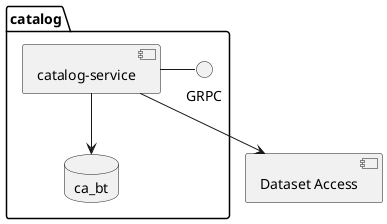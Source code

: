 @startuml
component "Dataset Access" as da_s
package "catalog" {
    () "GRPC" as ca_proto
    component [catalog-service] as ca_s
    ca_s - ca_proto
    ca_s --> da_s
    ca_s --> ca_bt
    database "Bigtable" as ca_bt {
    }
}
@enduml